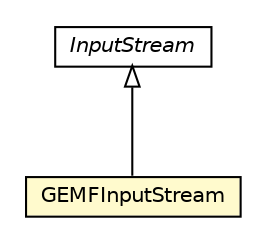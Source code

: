 #!/usr/local/bin/dot
#
# Class diagram 
# Generated by UMLGraph version R5_6-24-gf6e263 (http://www.umlgraph.org/)
#

digraph G {
	edge [fontname="Helvetica",fontsize=10,labelfontname="Helvetica",labelfontsize=10];
	node [fontname="Helvetica",fontsize=10,shape=plaintext];
	nodesep=0.25;
	ranksep=0.5;
	// org.osmdroid.util.GEMFFile.GEMFInputStream
	c8173 [label=<<table title="org.osmdroid.util.GEMFFile.GEMFInputStream" border="0" cellborder="1" cellspacing="0" cellpadding="2" port="p" bgcolor="lemonChiffon" href="./GEMFFile.GEMFInputStream.html">
		<tr><td><table border="0" cellspacing="0" cellpadding="1">
<tr><td align="center" balign="center"> GEMFInputStream </td></tr>
		</table></td></tr>
		</table>>, URL="./GEMFFile.GEMFInputStream.html", fontname="Helvetica", fontcolor="black", fontsize=10.0];
	//org.osmdroid.util.GEMFFile.GEMFInputStream extends java.io.InputStream
	c8246:p -> c8173:p [dir=back,arrowtail=empty];
	// java.io.InputStream
	c8246 [label=<<table title="java.io.InputStream" border="0" cellborder="1" cellspacing="0" cellpadding="2" port="p" href="http://java.sun.com/j2se/1.4.2/docs/api/java/io/InputStream.html">
		<tr><td><table border="0" cellspacing="0" cellpadding="1">
<tr><td align="center" balign="center"><font face="Helvetica-Oblique"> InputStream </font></td></tr>
		</table></td></tr>
		</table>>, URL="http://java.sun.com/j2se/1.4.2/docs/api/java/io/InputStream.html", fontname="Helvetica", fontcolor="black", fontsize=10.0];
}

